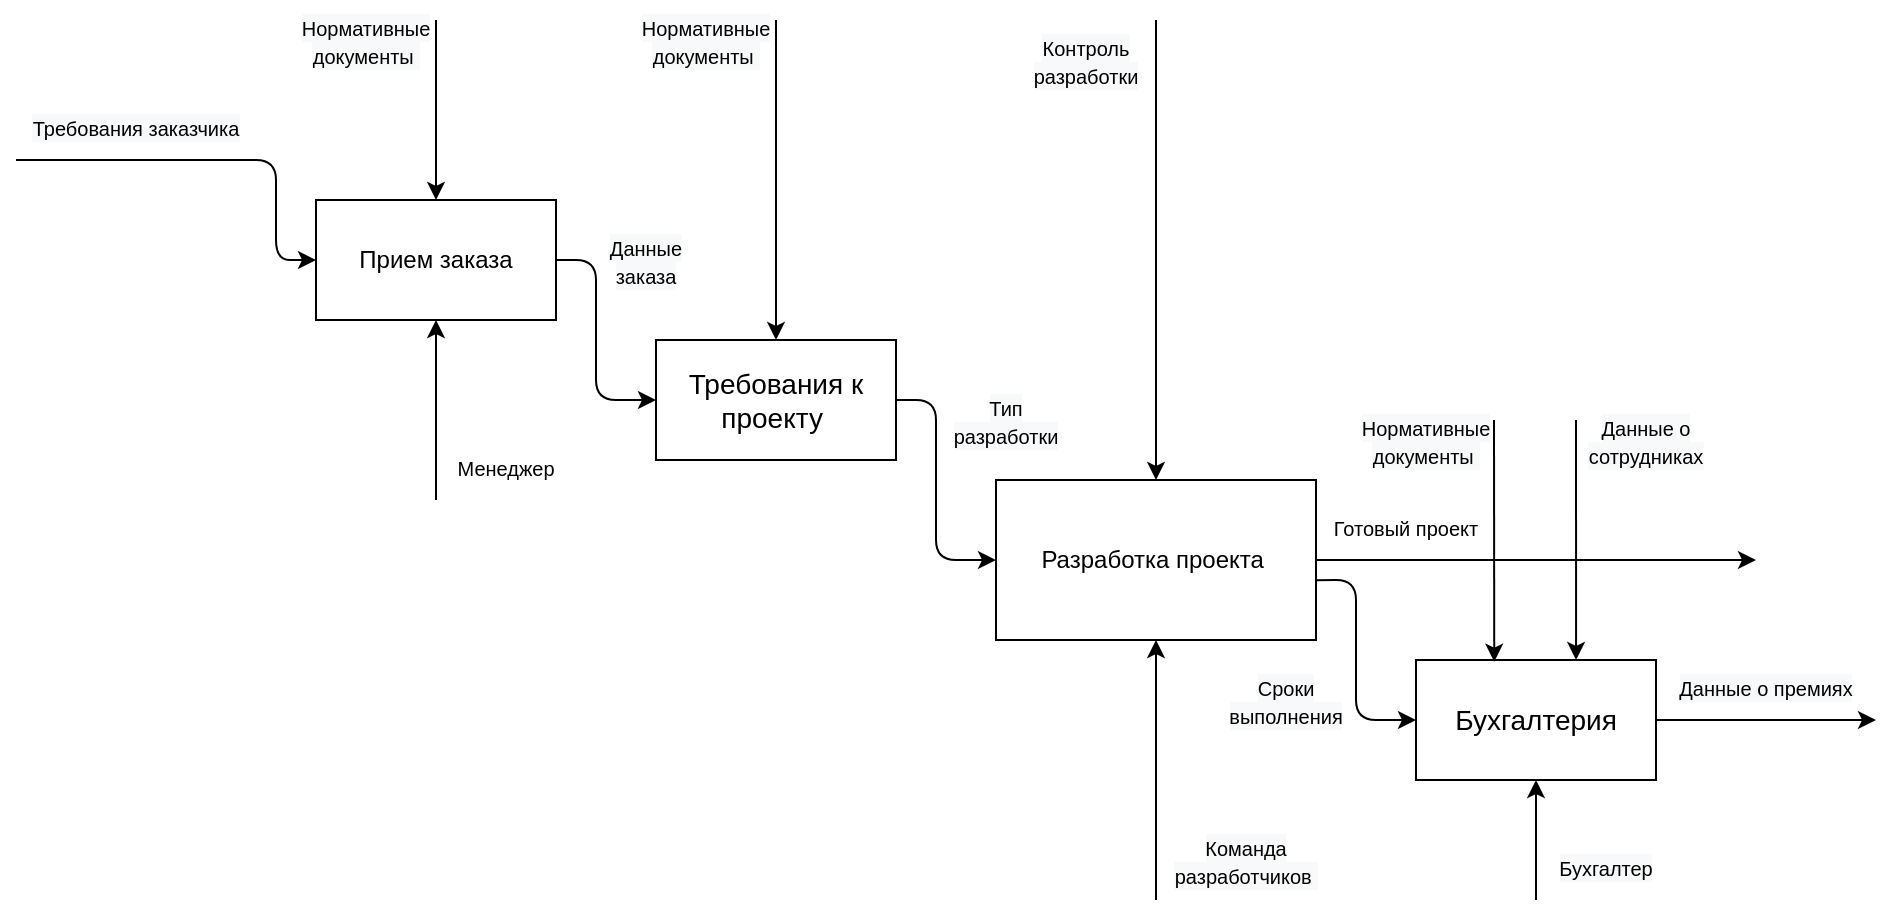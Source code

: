 <mxfile version="13.9.9" type="github">
  <diagram id="VZqwsnphpBpdBm98ppUc" name="Page-1">
    <mxGraphModel dx="970" dy="670" grid="1" gridSize="10" guides="1" tooltips="1" connect="1" arrows="1" fold="1" page="1" pageScale="1" pageWidth="2336" pageHeight="1654" math="0" shadow="0">
      <root>
        <mxCell id="0" />
        <mxCell id="1" parent="0" />
        <mxCell id="WB1IiKe7h4-WMw3-VN4C-1" value="Прием заказа" style="rounded=0;whiteSpace=wrap;html=1;" vertex="1" parent="1">
          <mxGeometry x="370" y="290" width="120" height="60" as="geometry" />
        </mxCell>
        <mxCell id="WB1IiKe7h4-WMw3-VN4C-2" value="" style="endArrow=classic;html=1;entryX=0;entryY=0.5;entryDx=0;entryDy=0;" edge="1" parent="1" target="WB1IiKe7h4-WMw3-VN4C-1">
          <mxGeometry width="50" height="50" relative="1" as="geometry">
            <mxPoint x="220" y="270" as="sourcePoint" />
            <mxPoint x="370" y="310" as="targetPoint" />
            <Array as="points">
              <mxPoint x="350" y="270" />
              <mxPoint x="350" y="320" />
            </Array>
          </mxGeometry>
        </mxCell>
        <mxCell id="WB1IiKe7h4-WMw3-VN4C-6" value="" style="endArrow=classic;html=1;entryX=0.5;entryY=0;entryDx=0;entryDy=0;" edge="1" parent="1" target="WB1IiKe7h4-WMw3-VN4C-1">
          <mxGeometry width="50" height="50" relative="1" as="geometry">
            <mxPoint x="430" y="200" as="sourcePoint" />
            <mxPoint x="450" y="200" as="targetPoint" />
          </mxGeometry>
        </mxCell>
        <mxCell id="WB1IiKe7h4-WMw3-VN4C-8" value="&lt;span style=&quot;color: rgb(0 , 0 , 0) ; font-family: &amp;#34;helvetica&amp;#34; ; font-style: normal ; font-weight: 400 ; letter-spacing: normal ; text-indent: 0px ; text-transform: none ; word-spacing: 0px ; background-color: rgb(248 , 249 , 250) ; display: inline ; float: none&quot;&gt;&lt;font style=&quot;font-size: 10px&quot;&gt;Нормативные документы&amp;nbsp;&lt;/font&gt;&lt;/span&gt;" style="text;whiteSpace=wrap;html=1;align=center;" vertex="1" parent="1">
          <mxGeometry x="370" y="190" width="50" height="20" as="geometry" />
        </mxCell>
        <mxCell id="WB1IiKe7h4-WMw3-VN4C-9" value="&lt;span style=&quot;font-size: 14px&quot;&gt;Требования к проекту&amp;nbsp;&lt;/span&gt;" style="rounded=0;whiteSpace=wrap;html=1;" vertex="1" parent="1">
          <mxGeometry x="540" y="360" width="120" height="60" as="geometry" />
        </mxCell>
        <mxCell id="WB1IiKe7h4-WMw3-VN4C-10" value="" style="endArrow=classic;html=1;entryX=0;entryY=0.5;entryDx=0;entryDy=0;exitX=1;exitY=0.5;exitDx=0;exitDy=0;" edge="1" parent="1" source="WB1IiKe7h4-WMw3-VN4C-1" target="WB1IiKe7h4-WMw3-VN4C-9">
          <mxGeometry width="50" height="50" relative="1" as="geometry">
            <mxPoint x="500" y="310" as="sourcePoint" />
            <mxPoint x="520" y="389.76" as="targetPoint" />
            <Array as="points">
              <mxPoint x="510" y="320" />
              <mxPoint x="510" y="390" />
            </Array>
          </mxGeometry>
        </mxCell>
        <mxCell id="WB1IiKe7h4-WMw3-VN4C-12" value="&lt;span style=&quot;color: rgb(0 , 0 , 0) ; font-family: &amp;#34;helvetica&amp;#34; ; font-style: normal ; font-weight: 400 ; letter-spacing: normal ; text-indent: 0px ; text-transform: none ; word-spacing: 0px ; background-color: rgb(248 , 249 , 250) ; display: inline ; float: none&quot;&gt;&lt;font style=&quot;font-size: 10px&quot;&gt;Данные заказа&lt;/font&gt;&lt;/span&gt;" style="text;whiteSpace=wrap;html=1;align=center;" vertex="1" parent="1">
          <mxGeometry x="510" y="300" width="50" height="20" as="geometry" />
        </mxCell>
        <mxCell id="WB1IiKe7h4-WMw3-VN4C-13" value="Разработка проекта&amp;nbsp;" style="rounded=0;whiteSpace=wrap;html=1;" vertex="1" parent="1">
          <mxGeometry x="710" y="430" width="160" height="80" as="geometry" />
        </mxCell>
        <mxCell id="WB1IiKe7h4-WMw3-VN4C-16" value="" style="endArrow=classic;html=1;entryX=0;entryY=0.5;entryDx=0;entryDy=0;" edge="1" parent="1" target="WB1IiKe7h4-WMw3-VN4C-13">
          <mxGeometry width="50" height="50" relative="1" as="geometry">
            <mxPoint x="660" y="390" as="sourcePoint" />
            <mxPoint x="720" y="320" as="targetPoint" />
            <Array as="points">
              <mxPoint x="680" y="390" />
              <mxPoint x="680" y="470" />
            </Array>
          </mxGeometry>
        </mxCell>
        <mxCell id="WB1IiKe7h4-WMw3-VN4C-18" value="&lt;span style=&quot;color: rgb(0 , 0 , 0) ; font-family: &amp;#34;helvetica&amp;#34; ; font-style: normal ; font-weight: 400 ; letter-spacing: normal ; text-indent: 0px ; text-transform: none ; word-spacing: 0px ; background-color: rgb(248 , 249 , 250) ; display: inline ; float: none&quot;&gt;&lt;font style=&quot;font-size: 10px&quot;&gt;Тип разработки&lt;/font&gt;&lt;/span&gt;" style="text;whiteSpace=wrap;html=1;align=center;" vertex="1" parent="1">
          <mxGeometry x="690" y="380" width="50" height="20" as="geometry" />
        </mxCell>
        <mxCell id="WB1IiKe7h4-WMw3-VN4C-19" value="" style="endArrow=classic;html=1;entryX=0.5;entryY=1;entryDx=0;entryDy=0;" edge="1" parent="1" target="WB1IiKe7h4-WMw3-VN4C-13">
          <mxGeometry width="50" height="50" relative="1" as="geometry">
            <mxPoint x="790" y="640" as="sourcePoint" />
            <mxPoint x="830" y="530" as="targetPoint" />
          </mxGeometry>
        </mxCell>
        <mxCell id="WB1IiKe7h4-WMw3-VN4C-20" value="&lt;span style=&quot;color: rgb(0 , 0 , 0) ; font-family: &amp;#34;helvetica&amp;#34; ; font-style: normal ; font-weight: 400 ; letter-spacing: normal ; text-indent: 0px ; text-transform: none ; word-spacing: 0px ; background-color: rgb(248 , 249 , 250) ; display: inline ; float: none&quot;&gt;&lt;font style=&quot;font-size: 10px&quot;&gt;Команда разработчиков&amp;nbsp;&lt;/font&gt;&lt;/span&gt;" style="text;whiteSpace=wrap;html=1;align=center;" vertex="1" parent="1">
          <mxGeometry x="810" y="600" width="50" height="20" as="geometry" />
        </mxCell>
        <mxCell id="WB1IiKe7h4-WMw3-VN4C-21" value="" style="endArrow=classic;html=1;entryX=0.5;entryY=1;entryDx=0;entryDy=0;" edge="1" parent="1" target="WB1IiKe7h4-WMw3-VN4C-1">
          <mxGeometry width="50" height="50" relative="1" as="geometry">
            <mxPoint x="430" y="440" as="sourcePoint" />
            <mxPoint x="550" y="390" as="targetPoint" />
          </mxGeometry>
        </mxCell>
        <mxCell id="WB1IiKe7h4-WMw3-VN4C-22" value="&lt;font face=&quot;helvetica&quot;&gt;&lt;span style=&quot;font-size: 10px&quot;&gt;Менеджер&lt;/span&gt;&lt;/font&gt;" style="text;whiteSpace=wrap;html=1;align=center;" vertex="1" parent="1">
          <mxGeometry x="440" y="410" width="50" height="20" as="geometry" />
        </mxCell>
        <mxCell id="WB1IiKe7h4-WMw3-VN4C-24" value="" style="endArrow=classic;html=1;entryX=0.5;entryY=0;entryDx=0;entryDy=0;" edge="1" parent="1" target="WB1IiKe7h4-WMw3-VN4C-13">
          <mxGeometry width="50" height="50" relative="1" as="geometry">
            <mxPoint x="790" y="200" as="sourcePoint" />
            <mxPoint x="839" y="281" as="targetPoint" />
          </mxGeometry>
        </mxCell>
        <mxCell id="WB1IiKe7h4-WMw3-VN4C-25" value="&lt;span style=&quot;color: rgb(0 , 0 , 0) ; font-family: &amp;#34;helvetica&amp;#34; ; font-style: normal ; font-weight: 400 ; letter-spacing: normal ; text-indent: 0px ; text-transform: none ; word-spacing: 0px ; background-color: rgb(248 , 249 , 250) ; display: inline ; float: none&quot;&gt;&lt;font style=&quot;font-size: 10px&quot;&gt;Контроль разработки&lt;/font&gt;&lt;/span&gt;" style="text;whiteSpace=wrap;html=1;align=center;" vertex="1" parent="1">
          <mxGeometry x="730" y="200" width="50" height="20" as="geometry" />
        </mxCell>
        <mxCell id="WB1IiKe7h4-WMw3-VN4C-28" value="&lt;span style=&quot;font-size: 14px&quot;&gt;Бухгалтерия&lt;/span&gt;" style="rounded=0;whiteSpace=wrap;html=1;" vertex="1" parent="1">
          <mxGeometry x="920" y="520" width="120" height="60" as="geometry" />
        </mxCell>
        <mxCell id="WB1IiKe7h4-WMw3-VN4C-31" value="" style="endArrow=classic;html=1;entryX=0;entryY=0.5;entryDx=0;entryDy=0;exitX=1.001;exitY=0.626;exitDx=0;exitDy=0;exitPerimeter=0;" edge="1" parent="1" source="WB1IiKe7h4-WMw3-VN4C-13">
          <mxGeometry width="50" height="50" relative="1" as="geometry">
            <mxPoint x="870" y="481" as="sourcePoint" />
            <mxPoint x="920" y="550" as="targetPoint" />
            <Array as="points">
              <mxPoint x="890" y="480" />
              <mxPoint x="890" y="550" />
            </Array>
          </mxGeometry>
        </mxCell>
        <mxCell id="WB1IiKe7h4-WMw3-VN4C-32" value="" style="endArrow=classic;html=1;entryX=0.5;entryY=0;entryDx=0;entryDy=0;" edge="1" parent="1">
          <mxGeometry width="50" height="50" relative="1" as="geometry">
            <mxPoint x="600" y="200" as="sourcePoint" />
            <mxPoint x="600" y="360" as="targetPoint" />
          </mxGeometry>
        </mxCell>
        <mxCell id="WB1IiKe7h4-WMw3-VN4C-33" value="&lt;span style=&quot;color: rgb(0 , 0 , 0) ; font-family: &amp;#34;helvetica&amp;#34; ; font-style: normal ; font-weight: 400 ; letter-spacing: normal ; text-indent: 0px ; text-transform: none ; word-spacing: 0px ; background-color: rgb(248 , 249 , 250) ; display: inline ; float: none&quot;&gt;&lt;font style=&quot;font-size: 10px&quot;&gt;Нормативные документы&amp;nbsp;&lt;/font&gt;&lt;/span&gt;" style="text;whiteSpace=wrap;html=1;align=center;" vertex="1" parent="1">
          <mxGeometry x="540" y="190" width="50" height="20" as="geometry" />
        </mxCell>
        <mxCell id="WB1IiKe7h4-WMw3-VN4C-34" value="" style="endArrow=classic;html=1;entryX=0.326;entryY=0.014;entryDx=0;entryDy=0;entryPerimeter=0;" edge="1" parent="1" target="WB1IiKe7h4-WMw3-VN4C-28">
          <mxGeometry width="50" height="50" relative="1" as="geometry">
            <mxPoint x="959" y="400" as="sourcePoint" />
            <mxPoint x="980" y="520" as="targetPoint" />
          </mxGeometry>
        </mxCell>
        <mxCell id="WB1IiKe7h4-WMw3-VN4C-35" value="&lt;span style=&quot;color: rgb(0 , 0 , 0) ; font-family: &amp;#34;helvetica&amp;#34; ; font-style: normal ; font-weight: 400 ; letter-spacing: normal ; text-indent: 0px ; text-transform: none ; word-spacing: 0px ; background-color: rgb(248 , 249 , 250) ; display: inline ; float: none&quot;&gt;&lt;font style=&quot;font-size: 10px&quot;&gt;Нормативные документы&amp;nbsp;&lt;/font&gt;&lt;/span&gt;" style="text;whiteSpace=wrap;html=1;align=center;" vertex="1" parent="1">
          <mxGeometry x="900" y="390" width="50" height="20" as="geometry" />
        </mxCell>
        <mxCell id="WB1IiKe7h4-WMw3-VN4C-37" value="&lt;span style=&quot;color: rgb(0 , 0 , 0) ; font-family: &amp;#34;helvetica&amp;#34; ; font-style: normal ; font-weight: 400 ; letter-spacing: normal ; text-indent: 0px ; text-transform: none ; word-spacing: 0px ; background-color: rgb(248 , 249 , 250) ; display: inline ; float: none&quot;&gt;&lt;font style=&quot;font-size: 10px&quot;&gt;Требования заказчика&lt;/font&gt;&lt;/span&gt;" style="text;whiteSpace=wrap;html=1;align=center;" vertex="1" parent="1">
          <mxGeometry x="220" y="240" width="120" height="20" as="geometry" />
        </mxCell>
        <mxCell id="WB1IiKe7h4-WMw3-VN4C-39" value="&lt;span style=&quot;color: rgb(0 , 0 , 0) ; font-family: &amp;#34;helvetica&amp;#34; ; font-style: normal ; font-weight: 400 ; letter-spacing: normal ; text-indent: 0px ; text-transform: none ; word-spacing: 0px ; background-color: rgb(248 , 249 , 250) ; display: inline ; float: none&quot;&gt;&lt;font style=&quot;font-size: 10px&quot;&gt;Сроки выполнения&lt;/font&gt;&lt;/span&gt;" style="text;whiteSpace=wrap;html=1;align=center;" vertex="1" parent="1">
          <mxGeometry x="830" y="520" width="50" height="20" as="geometry" />
        </mxCell>
        <mxCell id="WB1IiKe7h4-WMw3-VN4C-40" value="" style="endArrow=classic;html=1;entryX=0.5;entryY=1;entryDx=0;entryDy=0;" edge="1" parent="1" target="WB1IiKe7h4-WMw3-VN4C-28">
          <mxGeometry width="50" height="50" relative="1" as="geometry">
            <mxPoint x="980" y="640" as="sourcePoint" />
            <mxPoint x="1000" y="560" as="targetPoint" />
          </mxGeometry>
        </mxCell>
        <mxCell id="WB1IiKe7h4-WMw3-VN4C-41" value="&lt;span style=&quot;color: rgb(0 , 0 , 0) ; font-family: &amp;#34;helvetica&amp;#34; ; font-style: normal ; font-weight: 400 ; letter-spacing: normal ; text-indent: 0px ; text-transform: none ; word-spacing: 0px ; background-color: rgb(248 , 249 , 250) ; display: inline ; float: none&quot;&gt;&lt;font style=&quot;font-size: 10px&quot;&gt;Бухгалтер&lt;/font&gt;&lt;/span&gt;" style="text;whiteSpace=wrap;html=1;align=center;" vertex="1" parent="1">
          <mxGeometry x="990" y="610" width="50" height="20" as="geometry" />
        </mxCell>
        <mxCell id="WB1IiKe7h4-WMw3-VN4C-43" value="" style="endArrow=classic;html=1;entryX=0.667;entryY=0;entryDx=0;entryDy=0;entryPerimeter=0;" edge="1" parent="1" target="WB1IiKe7h4-WMw3-VN4C-28">
          <mxGeometry width="50" height="50" relative="1" as="geometry">
            <mxPoint x="1000" y="400" as="sourcePoint" />
            <mxPoint x="1040" y="410" as="targetPoint" />
          </mxGeometry>
        </mxCell>
        <mxCell id="WB1IiKe7h4-WMw3-VN4C-44" value="&lt;span style=&quot;color: rgb(0 , 0 , 0) ; font-family: &amp;#34;helvetica&amp;#34; ; font-style: normal ; font-weight: 400 ; letter-spacing: normal ; text-indent: 0px ; text-transform: none ; word-spacing: 0px ; background-color: rgb(248 , 249 , 250) ; display: inline ; float: none&quot;&gt;&lt;font style=&quot;font-size: 10px&quot;&gt;Данные о сотрудниках&lt;/font&gt;&lt;/span&gt;" style="text;whiteSpace=wrap;html=1;align=center;" vertex="1" parent="1">
          <mxGeometry x="1010" y="390" width="50" height="20" as="geometry" />
        </mxCell>
        <mxCell id="WB1IiKe7h4-WMw3-VN4C-45" value="" style="endArrow=classic;html=1;exitX=1;exitY=0.5;exitDx=0;exitDy=0;" edge="1" parent="1" source="WB1IiKe7h4-WMw3-VN4C-28">
          <mxGeometry width="50" height="50" relative="1" as="geometry">
            <mxPoint x="1040" y="570" as="sourcePoint" />
            <mxPoint x="1150" y="550" as="targetPoint" />
          </mxGeometry>
        </mxCell>
        <mxCell id="WB1IiKe7h4-WMw3-VN4C-46" value="&lt;span style=&quot;color: rgb(0 , 0 , 0) ; font-family: &amp;#34;helvetica&amp;#34; ; font-style: normal ; font-weight: 400 ; letter-spacing: normal ; text-indent: 0px ; text-transform: none ; word-spacing: 0px ; background-color: rgb(248 , 249 , 250) ; display: inline ; float: none&quot;&gt;&lt;font style=&quot;font-size: 10px&quot;&gt;Данные о премиях&lt;/font&gt;&lt;/span&gt;" style="text;whiteSpace=wrap;html=1;align=center;" vertex="1" parent="1">
          <mxGeometry x="1050" y="520" width="90" height="20" as="geometry" />
        </mxCell>
        <mxCell id="WB1IiKe7h4-WMw3-VN4C-48" value="" style="endArrow=classic;html=1;exitX=1;exitY=0.5;exitDx=0;exitDy=0;" edge="1" parent="1" source="WB1IiKe7h4-WMw3-VN4C-13">
          <mxGeometry width="50" height="50" relative="1" as="geometry">
            <mxPoint x="870" y="460" as="sourcePoint" />
            <mxPoint x="1090" y="470" as="targetPoint" />
          </mxGeometry>
        </mxCell>
        <mxCell id="WB1IiKe7h4-WMw3-VN4C-49" value="&lt;font face=&quot;helvetica&quot;&gt;&lt;span style=&quot;font-size: 10px&quot;&gt;Готовый проект&lt;/span&gt;&lt;/font&gt;" style="text;whiteSpace=wrap;html=1;align=center;" vertex="1" parent="1">
          <mxGeometry x="870" y="440" width="90" height="20" as="geometry" />
        </mxCell>
      </root>
    </mxGraphModel>
  </diagram>
</mxfile>
